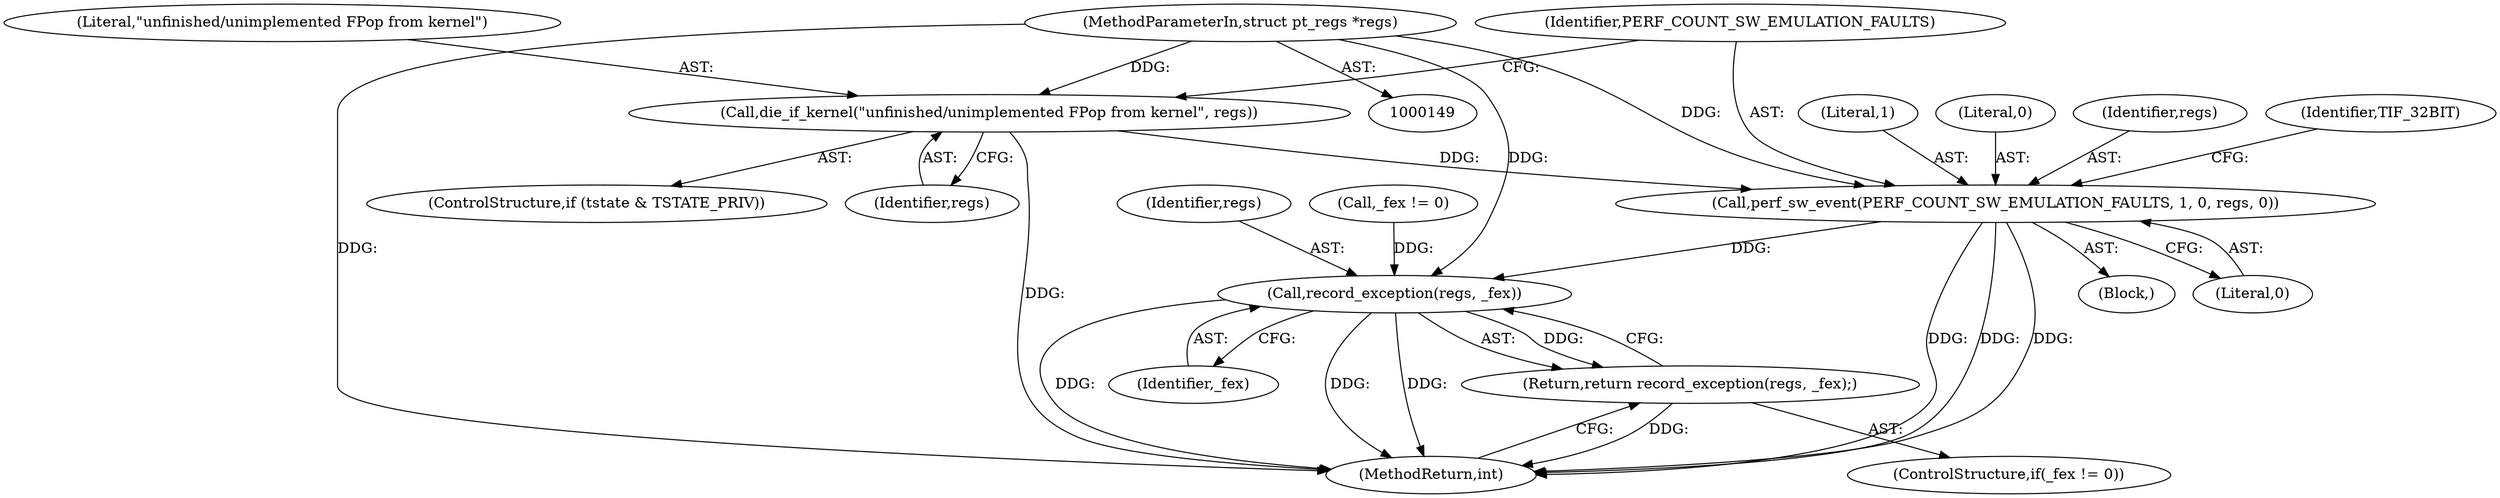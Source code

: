 digraph "0_linux_a8b0ca17b80e92faab46ee7179ba9e99ccb61233_42@pointer" {
"1000150" [label="(MethodParameterIn,struct pt_regs *regs)"];
"1000204" [label="(Call,die_if_kernel(\"unfinished/unimplemented FPop from kernel\", regs))"];
"1000207" [label="(Call,perf_sw_event(PERF_COUNT_SW_EMULATION_FAULTS, 1, 0, regs, 0))"];
"1001867" [label="(Call,record_exception(regs, _fex))"];
"1001866" [label="(Return,return record_exception(regs, _fex);)"];
"1000209" [label="(Literal,1)"];
"1000204" [label="(Call,die_if_kernel(\"unfinished/unimplemented FPop from kernel\", regs))"];
"1001895" [label="(MethodReturn,int)"];
"1000150" [label="(MethodParameterIn,struct pt_regs *regs)"];
"1000200" [label="(ControlStructure,if (tstate & TSTATE_PRIV))"];
"1000210" [label="(Literal,0)"];
"1001862" [label="(ControlStructure,if(_fex != 0))"];
"1000152" [label="(Block,)"];
"1000212" [label="(Literal,0)"];
"1000211" [label="(Identifier,regs)"];
"1000205" [label="(Literal,\"unfinished/unimplemented FPop from kernel\")"];
"1001869" [label="(Identifier,_fex)"];
"1001863" [label="(Call,_fex != 0)"];
"1000215" [label="(Identifier,TIF_32BIT)"];
"1000206" [label="(Identifier,regs)"];
"1001868" [label="(Identifier,regs)"];
"1001866" [label="(Return,return record_exception(regs, _fex);)"];
"1001867" [label="(Call,record_exception(regs, _fex))"];
"1000208" [label="(Identifier,PERF_COUNT_SW_EMULATION_FAULTS)"];
"1000207" [label="(Call,perf_sw_event(PERF_COUNT_SW_EMULATION_FAULTS, 1, 0, regs, 0))"];
"1000150" -> "1000149"  [label="AST: "];
"1000150" -> "1001895"  [label="DDG: "];
"1000150" -> "1000204"  [label="DDG: "];
"1000150" -> "1000207"  [label="DDG: "];
"1000150" -> "1001867"  [label="DDG: "];
"1000204" -> "1000200"  [label="AST: "];
"1000204" -> "1000206"  [label="CFG: "];
"1000205" -> "1000204"  [label="AST: "];
"1000206" -> "1000204"  [label="AST: "];
"1000208" -> "1000204"  [label="CFG: "];
"1000204" -> "1001895"  [label="DDG: "];
"1000204" -> "1000207"  [label="DDG: "];
"1000207" -> "1000152"  [label="AST: "];
"1000207" -> "1000212"  [label="CFG: "];
"1000208" -> "1000207"  [label="AST: "];
"1000209" -> "1000207"  [label="AST: "];
"1000210" -> "1000207"  [label="AST: "];
"1000211" -> "1000207"  [label="AST: "];
"1000212" -> "1000207"  [label="AST: "];
"1000215" -> "1000207"  [label="CFG: "];
"1000207" -> "1001895"  [label="DDG: "];
"1000207" -> "1001895"  [label="DDG: "];
"1000207" -> "1001895"  [label="DDG: "];
"1000207" -> "1001867"  [label="DDG: "];
"1001867" -> "1001866"  [label="AST: "];
"1001867" -> "1001869"  [label="CFG: "];
"1001868" -> "1001867"  [label="AST: "];
"1001869" -> "1001867"  [label="AST: "];
"1001866" -> "1001867"  [label="CFG: "];
"1001867" -> "1001895"  [label="DDG: "];
"1001867" -> "1001895"  [label="DDG: "];
"1001867" -> "1001895"  [label="DDG: "];
"1001867" -> "1001866"  [label="DDG: "];
"1001863" -> "1001867"  [label="DDG: "];
"1001866" -> "1001862"  [label="AST: "];
"1001895" -> "1001866"  [label="CFG: "];
"1001866" -> "1001895"  [label="DDG: "];
}
